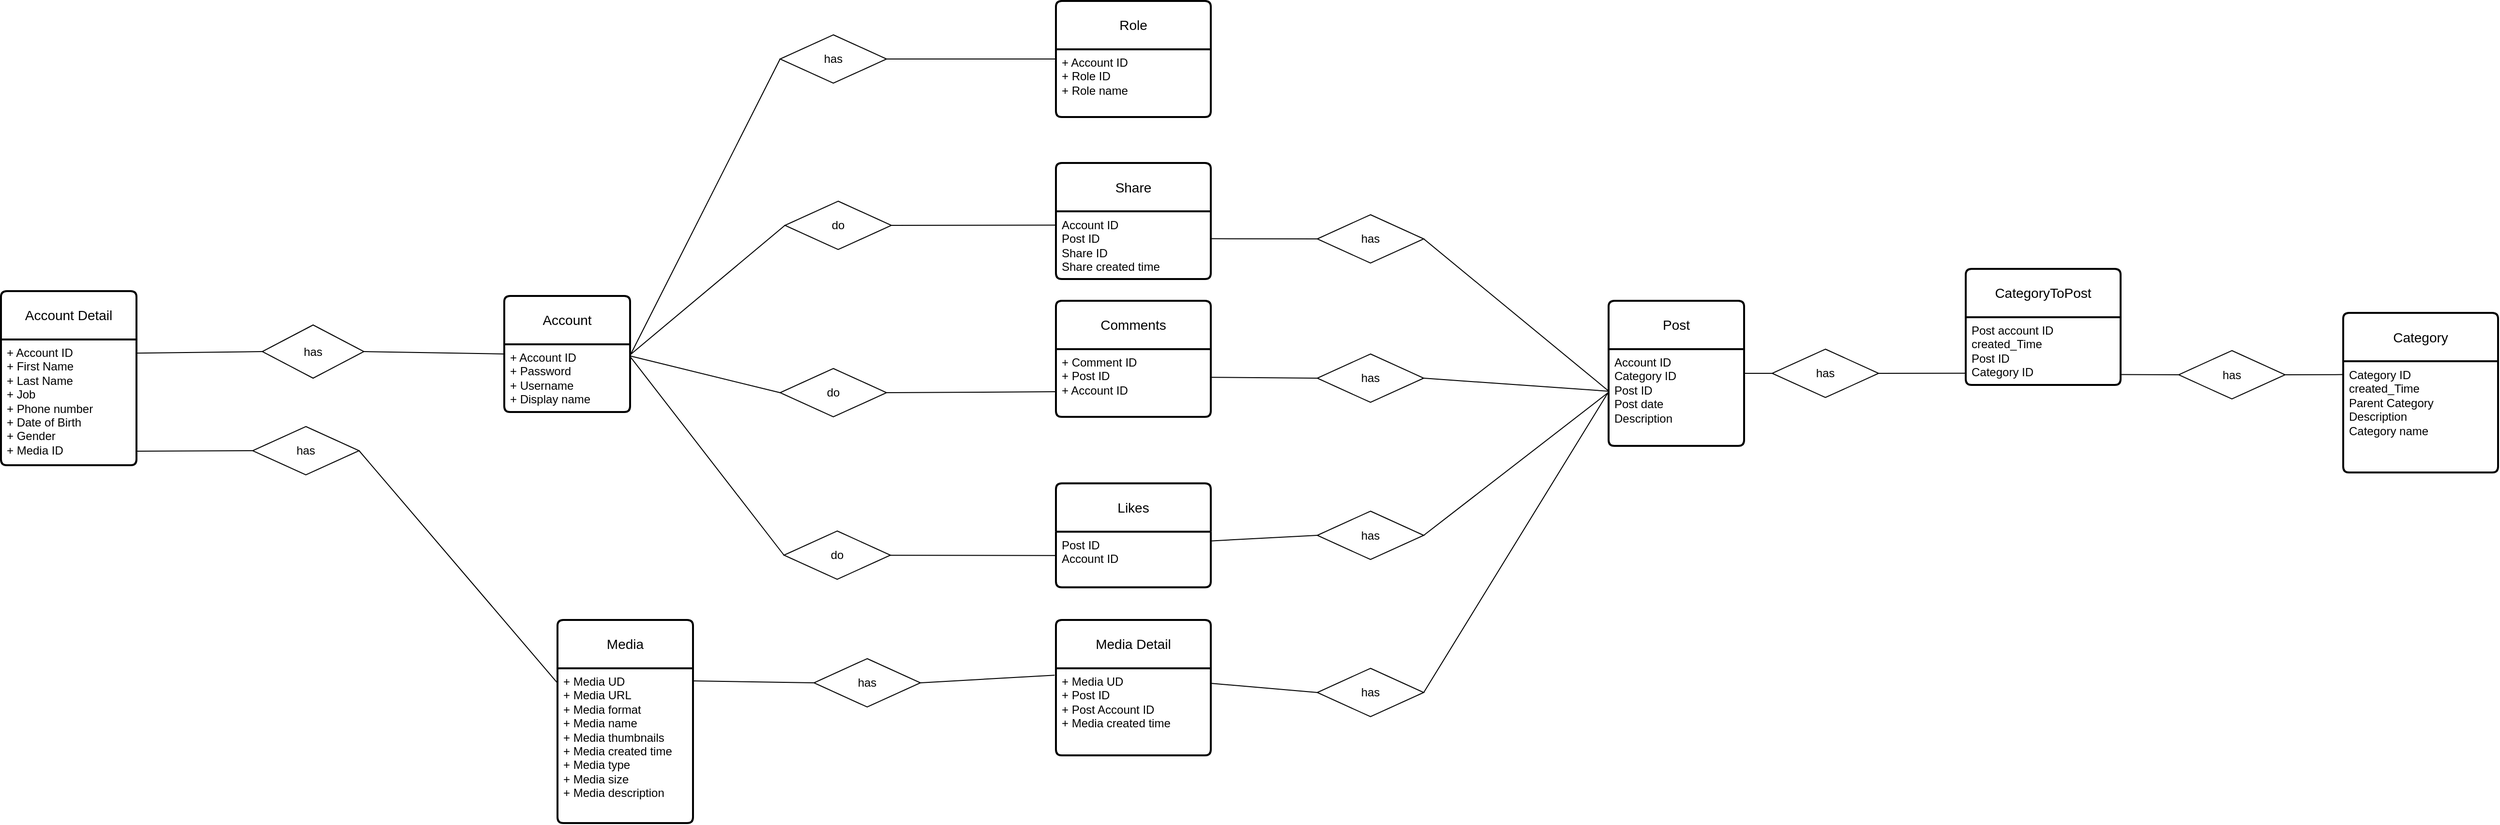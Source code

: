 <mxfile version="21.3.7" type="github">
  <diagram name="Page-1" id="o5c3MyCCfT6Zi9pkK95U">
    <mxGraphModel dx="5050" dy="1964" grid="1" gridSize="10" guides="1" tooltips="1" connect="1" arrows="1" fold="1" page="1" pageScale="1" pageWidth="850" pageHeight="1100" math="0" shadow="0">
      <root>
        <mxCell id="0" />
        <mxCell id="1" parent="0" />
        <mxCell id="gdP-SerEr61cwoP4kA2t-89" value="Media" style="swimlane;childLayout=stackLayout;horizontal=1;startSize=50;horizontalStack=0;rounded=1;fontSize=14;fontStyle=0;strokeWidth=2;resizeParent=0;resizeLast=1;shadow=0;dashed=0;align=center;arcSize=4;whiteSpace=wrap;html=1;" vertex="1" parent="1">
          <mxGeometry x="-225" y="700" width="140" height="210" as="geometry" />
        </mxCell>
        <mxCell id="gdP-SerEr61cwoP4kA2t-90" value="+ Media UD&lt;br&gt;+ Media URL&lt;br&gt;+ Media format&lt;br&gt;+ Media name&lt;br&gt;+ Media thumbnails&lt;br&gt;+ Media created time&lt;br&gt;+ Media type&lt;br&gt;+ Media size&lt;br&gt;+ Media description" style="align=left;strokeColor=none;fillColor=none;spacingLeft=4;fontSize=12;verticalAlign=top;resizable=0;rotatable=0;part=1;html=1;" vertex="1" parent="gdP-SerEr61cwoP4kA2t-89">
          <mxGeometry y="50" width="140" height="160" as="geometry" />
        </mxCell>
        <mxCell id="gdP-SerEr61cwoP4kA2t-91" value="Role" style="swimlane;childLayout=stackLayout;horizontal=1;startSize=50;horizontalStack=0;rounded=1;fontSize=14;fontStyle=0;strokeWidth=2;resizeParent=0;resizeLast=1;shadow=0;dashed=0;align=center;arcSize=4;whiteSpace=wrap;html=1;" vertex="1" parent="1">
          <mxGeometry x="290" y="60" width="160" height="120" as="geometry" />
        </mxCell>
        <mxCell id="gdP-SerEr61cwoP4kA2t-92" value="+ Account ID&lt;br&gt;+ Role ID&lt;br&gt;+ Role name" style="align=left;strokeColor=none;fillColor=none;spacingLeft=4;fontSize=12;verticalAlign=top;resizable=0;rotatable=0;part=1;html=1;" vertex="1" parent="gdP-SerEr61cwoP4kA2t-91">
          <mxGeometry y="50" width="160" height="70" as="geometry" />
        </mxCell>
        <mxCell id="gdP-SerEr61cwoP4kA2t-93" value="Account Detail" style="swimlane;childLayout=stackLayout;horizontal=1;startSize=50;horizontalStack=0;rounded=1;fontSize=14;fontStyle=0;strokeWidth=2;resizeParent=0;resizeLast=1;shadow=0;dashed=0;align=center;arcSize=4;whiteSpace=wrap;html=1;" vertex="1" parent="1">
          <mxGeometry x="-800" y="360" width="140" height="180" as="geometry">
            <mxRectangle x="-40" y="30" width="90" height="50" as="alternateBounds" />
          </mxGeometry>
        </mxCell>
        <mxCell id="gdP-SerEr61cwoP4kA2t-94" value="+ Account ID&lt;br&gt;+ First Name&lt;br&gt;+ Last Name&lt;br&gt;+ Job&lt;br&gt;+ Phone number&lt;br&gt;+ Date of Birth&lt;br&gt;+ Gender&lt;br&gt;+ Media ID" style="align=left;strokeColor=none;fillColor=none;spacingLeft=4;fontSize=12;verticalAlign=top;resizable=0;rotatable=0;part=1;html=1;" vertex="1" parent="gdP-SerEr61cwoP4kA2t-93">
          <mxGeometry y="50" width="140" height="130" as="geometry" />
        </mxCell>
        <mxCell id="gdP-SerEr61cwoP4kA2t-95" value="Account" style="swimlane;childLayout=stackLayout;horizontal=1;startSize=50;horizontalStack=0;rounded=1;fontSize=14;fontStyle=0;strokeWidth=2;resizeParent=0;resizeLast=1;shadow=0;dashed=0;align=center;arcSize=4;whiteSpace=wrap;html=1;" vertex="1" parent="1">
          <mxGeometry x="-280" y="365" width="130" height="120" as="geometry" />
        </mxCell>
        <mxCell id="gdP-SerEr61cwoP4kA2t-96" value="+ Account ID&lt;br&gt;+ Password&lt;br&gt;+ Username&lt;br&gt;+ Display name" style="align=left;strokeColor=none;fillColor=none;spacingLeft=4;fontSize=12;verticalAlign=top;resizable=0;rotatable=0;part=1;html=1;" vertex="1" parent="gdP-SerEr61cwoP4kA2t-95">
          <mxGeometry y="50" width="130" height="70" as="geometry" />
        </mxCell>
        <mxCell id="gdP-SerEr61cwoP4kA2t-105" style="rounded=0;orthogonalLoop=1;jettySize=auto;html=1;entryX=0;entryY=0.5;entryDx=0;entryDy=0;endArrow=none;endFill=0;exitX=1;exitY=0.5;exitDx=0;exitDy=0;" edge="1" parent="1" source="gdP-SerEr61cwoP4kA2t-102" target="gdP-SerEr61cwoP4kA2t-91">
          <mxGeometry relative="1" as="geometry" />
        </mxCell>
        <mxCell id="gdP-SerEr61cwoP4kA2t-102" value="has" style="shape=rhombus;perimeter=rhombusPerimeter;whiteSpace=wrap;html=1;align=center;" vertex="1" parent="1">
          <mxGeometry x="5" y="95" width="110" height="50" as="geometry" />
        </mxCell>
        <mxCell id="gdP-SerEr61cwoP4kA2t-104" style="rounded=0;orthogonalLoop=1;jettySize=auto;html=1;entryX=0;entryY=0.5;entryDx=0;entryDy=0;endArrow=none;endFill=0;exitX=0.997;exitY=0.177;exitDx=0;exitDy=0;exitPerimeter=0;" edge="1" parent="1" source="gdP-SerEr61cwoP4kA2t-96" target="gdP-SerEr61cwoP4kA2t-102">
          <mxGeometry relative="1" as="geometry">
            <mxPoint x="-130" y="390" as="sourcePoint" />
          </mxGeometry>
        </mxCell>
        <mxCell id="gdP-SerEr61cwoP4kA2t-108" value="Media Detail" style="swimlane;childLayout=stackLayout;horizontal=1;startSize=50;horizontalStack=0;rounded=1;fontSize=14;fontStyle=0;strokeWidth=2;resizeParent=0;resizeLast=1;shadow=0;dashed=0;align=center;arcSize=4;whiteSpace=wrap;html=1;" vertex="1" parent="1">
          <mxGeometry x="290" y="700" width="160" height="140" as="geometry" />
        </mxCell>
        <mxCell id="gdP-SerEr61cwoP4kA2t-109" value="+ Media UD&lt;br&gt;+ Post ID&lt;br&gt;+ Post Account ID&lt;br&gt;+ Media created time&lt;br&gt;" style="align=left;strokeColor=none;fillColor=none;spacingLeft=4;fontSize=12;verticalAlign=top;resizable=0;rotatable=0;part=1;html=1;" vertex="1" parent="gdP-SerEr61cwoP4kA2t-108">
          <mxGeometry y="50" width="160" height="90" as="geometry" />
        </mxCell>
        <mxCell id="gdP-SerEr61cwoP4kA2t-110" value="Post" style="swimlane;childLayout=stackLayout;horizontal=1;startSize=50;horizontalStack=0;rounded=1;fontSize=14;fontStyle=0;strokeWidth=2;resizeParent=0;resizeLast=1;shadow=0;dashed=0;align=center;arcSize=4;whiteSpace=wrap;html=1;" vertex="1" parent="1">
          <mxGeometry x="861" y="370" width="140" height="150" as="geometry" />
        </mxCell>
        <mxCell id="gdP-SerEr61cwoP4kA2t-111" value="Account ID&lt;br&gt;Category ID&lt;br&gt;Post ID&lt;br&gt;Post date&lt;br&gt;Description" style="align=left;strokeColor=none;fillColor=none;spacingLeft=4;fontSize=12;verticalAlign=top;resizable=0;rotatable=0;part=1;html=1;" vertex="1" parent="gdP-SerEr61cwoP4kA2t-110">
          <mxGeometry y="50" width="140" height="100" as="geometry" />
        </mxCell>
        <mxCell id="gdP-SerEr61cwoP4kA2t-113" value="Share" style="swimlane;childLayout=stackLayout;horizontal=1;startSize=50;horizontalStack=0;rounded=1;fontSize=14;fontStyle=0;strokeWidth=2;resizeParent=0;resizeLast=1;shadow=0;dashed=0;align=center;arcSize=4;whiteSpace=wrap;html=1;" vertex="1" parent="1">
          <mxGeometry x="290" y="227.5" width="160" height="120" as="geometry" />
        </mxCell>
        <mxCell id="gdP-SerEr61cwoP4kA2t-114" value="Account ID&lt;br&gt;Post ID&lt;br&gt;Share ID&lt;br&gt;Share created time" style="align=left;strokeColor=none;fillColor=none;spacingLeft=4;fontSize=12;verticalAlign=top;resizable=0;rotatable=0;part=1;html=1;" vertex="1" parent="gdP-SerEr61cwoP4kA2t-113">
          <mxGeometry y="50" width="160" height="70" as="geometry" />
        </mxCell>
        <mxCell id="gdP-SerEr61cwoP4kA2t-115" value="Comments" style="swimlane;childLayout=stackLayout;horizontal=1;startSize=50;horizontalStack=0;rounded=1;fontSize=14;fontStyle=0;strokeWidth=2;resizeParent=0;resizeLast=1;shadow=0;dashed=0;align=center;arcSize=4;whiteSpace=wrap;html=1;" vertex="1" parent="1">
          <mxGeometry x="290" y="370" width="160" height="120" as="geometry" />
        </mxCell>
        <mxCell id="gdP-SerEr61cwoP4kA2t-116" value="+ Comment ID&lt;br&gt;+ Post ID&lt;br&gt;+ Account ID" style="align=left;strokeColor=none;fillColor=none;spacingLeft=4;fontSize=12;verticalAlign=top;resizable=0;rotatable=0;part=1;html=1;" vertex="1" parent="gdP-SerEr61cwoP4kA2t-115">
          <mxGeometry y="50" width="160" height="70" as="geometry" />
        </mxCell>
        <mxCell id="gdP-SerEr61cwoP4kA2t-117" value="Likes" style="swimlane;childLayout=stackLayout;horizontal=1;startSize=50;horizontalStack=0;rounded=1;fontSize=14;fontStyle=0;strokeWidth=2;resizeParent=0;resizeLast=1;shadow=0;dashed=0;align=center;arcSize=4;whiteSpace=wrap;html=1;" vertex="1" parent="1">
          <mxGeometry x="290" y="558.75" width="160" height="107.5" as="geometry" />
        </mxCell>
        <mxCell id="gdP-SerEr61cwoP4kA2t-118" value="Post ID&lt;br&gt;Account ID" style="align=left;strokeColor=none;fillColor=none;spacingLeft=4;fontSize=12;verticalAlign=top;resizable=0;rotatable=0;part=1;html=1;" vertex="1" parent="gdP-SerEr61cwoP4kA2t-117">
          <mxGeometry y="50" width="160" height="57.5" as="geometry" />
        </mxCell>
        <mxCell id="gdP-SerEr61cwoP4kA2t-122" value="CategoryToPost" style="swimlane;childLayout=stackLayout;horizontal=1;startSize=50;horizontalStack=0;rounded=1;fontSize=14;fontStyle=0;strokeWidth=2;resizeParent=0;resizeLast=1;shadow=0;dashed=0;align=center;arcSize=4;whiteSpace=wrap;html=1;" vertex="1" parent="1">
          <mxGeometry x="1230" y="337" width="160" height="120" as="geometry" />
        </mxCell>
        <mxCell id="gdP-SerEr61cwoP4kA2t-123" value="Post account ID&lt;br&gt;created_Time&lt;br&gt;Post ID&lt;br&gt;Category ID" style="align=left;strokeColor=none;fillColor=none;spacingLeft=4;fontSize=12;verticalAlign=top;resizable=0;rotatable=0;part=1;html=1;" vertex="1" parent="gdP-SerEr61cwoP4kA2t-122">
          <mxGeometry y="50" width="160" height="70" as="geometry" />
        </mxCell>
        <mxCell id="gdP-SerEr61cwoP4kA2t-124" value="Category" style="swimlane;childLayout=stackLayout;horizontal=1;startSize=50;horizontalStack=0;rounded=1;fontSize=14;fontStyle=0;strokeWidth=2;resizeParent=0;resizeLast=1;shadow=0;dashed=0;align=center;arcSize=4;whiteSpace=wrap;html=1;" vertex="1" parent="1">
          <mxGeometry x="1620" y="382.5" width="160" height="165" as="geometry" />
        </mxCell>
        <mxCell id="gdP-SerEr61cwoP4kA2t-125" value="Category ID&lt;br&gt;created_Time&lt;br&gt;Parent Category&lt;br&gt;Description&lt;br&gt;Category name" style="align=left;strokeColor=none;fillColor=none;spacingLeft=4;fontSize=12;verticalAlign=top;resizable=0;rotatable=0;part=1;html=1;" vertex="1" parent="gdP-SerEr61cwoP4kA2t-124">
          <mxGeometry y="50" width="160" height="115" as="geometry" />
        </mxCell>
        <mxCell id="gdP-SerEr61cwoP4kA2t-128" style="rounded=0;orthogonalLoop=1;jettySize=auto;html=1;entryX=0.994;entryY=0.109;entryDx=0;entryDy=0;entryPerimeter=0;endArrow=none;endFill=0;exitX=0;exitY=0.5;exitDx=0;exitDy=0;" edge="1" parent="1" source="gdP-SerEr61cwoP4kA2t-129" target="gdP-SerEr61cwoP4kA2t-94">
          <mxGeometry relative="1" as="geometry" />
        </mxCell>
        <mxCell id="gdP-SerEr61cwoP4kA2t-129" value="has" style="shape=rhombus;perimeter=rhombusPerimeter;whiteSpace=wrap;html=1;align=center;" vertex="1" parent="1">
          <mxGeometry x="-530" y="395" width="105" height="55" as="geometry" />
        </mxCell>
        <mxCell id="gdP-SerEr61cwoP4kA2t-130" style="rounded=0;orthogonalLoop=1;jettySize=auto;html=1;entryX=1;entryY=0.5;entryDx=0;entryDy=0;endArrow=none;endFill=0;exitX=0;exitY=0.5;exitDx=0;exitDy=0;" edge="1" parent="1" source="gdP-SerEr61cwoP4kA2t-95" target="gdP-SerEr61cwoP4kA2t-129">
          <mxGeometry relative="1" as="geometry">
            <mxPoint x="-140" y="110" as="sourcePoint" />
            <mxPoint x="-321" y="184" as="targetPoint" />
          </mxGeometry>
        </mxCell>
        <mxCell id="gdP-SerEr61cwoP4kA2t-133" style="rounded=0;orthogonalLoop=1;jettySize=auto;html=1;entryX=-0.001;entryY=0.094;entryDx=0;entryDy=0;endArrow=none;endFill=0;exitX=1;exitY=0.5;exitDx=0;exitDy=0;entryPerimeter=0;" edge="1" parent="1" source="gdP-SerEr61cwoP4kA2t-134" target="gdP-SerEr61cwoP4kA2t-90">
          <mxGeometry relative="1" as="geometry">
            <mxPoint x="-120" y="165" as="targetPoint" />
          </mxGeometry>
        </mxCell>
        <mxCell id="gdP-SerEr61cwoP4kA2t-134" value="has" style="shape=rhombus;perimeter=rhombusPerimeter;whiteSpace=wrap;html=1;align=center;" vertex="1" parent="1">
          <mxGeometry x="-540" y="500" width="110" height="50" as="geometry" />
        </mxCell>
        <mxCell id="gdP-SerEr61cwoP4kA2t-135" style="rounded=0;orthogonalLoop=1;jettySize=auto;html=1;entryX=0;entryY=0.5;entryDx=0;entryDy=0;endArrow=none;endFill=0;exitX=1;exitY=0.888;exitDx=0;exitDy=0;exitPerimeter=0;" edge="1" parent="1" target="gdP-SerEr61cwoP4kA2t-134" source="gdP-SerEr61cwoP4kA2t-94">
          <mxGeometry relative="1" as="geometry">
            <mxPoint x="-313" y="155" as="sourcePoint" />
          </mxGeometry>
        </mxCell>
        <mxCell id="gdP-SerEr61cwoP4kA2t-137" style="rounded=0;orthogonalLoop=1;jettySize=auto;html=1;entryX=-0.009;entryY=0.079;entryDx=0;entryDy=0;endArrow=none;endFill=0;exitX=1;exitY=0.5;exitDx=0;exitDy=0;entryPerimeter=0;" edge="1" parent="1" source="gdP-SerEr61cwoP4kA2t-138" target="gdP-SerEr61cwoP4kA2t-109">
          <mxGeometry relative="1" as="geometry">
            <mxPoint x="120" y="645" as="targetPoint" />
          </mxGeometry>
        </mxCell>
        <mxCell id="gdP-SerEr61cwoP4kA2t-138" value="has" style="shape=rhombus;perimeter=rhombusPerimeter;whiteSpace=wrap;html=1;align=center;" vertex="1" parent="1">
          <mxGeometry x="40" y="740" width="110" height="50" as="geometry" />
        </mxCell>
        <mxCell id="gdP-SerEr61cwoP4kA2t-139" style="rounded=0;orthogonalLoop=1;jettySize=auto;html=1;entryX=0;entryY=0.5;entryDx=0;entryDy=0;endArrow=none;endFill=0;exitX=0.999;exitY=0.081;exitDx=0;exitDy=0;exitPerimeter=0;" edge="1" parent="1" target="gdP-SerEr61cwoP4kA2t-138" source="gdP-SerEr61cwoP4kA2t-90">
          <mxGeometry relative="1" as="geometry">
            <mxPoint x="-170" y="560" as="sourcePoint" />
          </mxGeometry>
        </mxCell>
        <mxCell id="gdP-SerEr61cwoP4kA2t-146" style="rounded=0;orthogonalLoop=1;jettySize=auto;html=1;endArrow=none;endFill=0;exitX=0;exitY=0.5;exitDx=0;exitDy=0;entryX=0.997;entryY=0.161;entryDx=0;entryDy=0;entryPerimeter=0;" edge="1" parent="1" target="gdP-SerEr61cwoP4kA2t-96" source="gdP-SerEr61cwoP4kA2t-162">
          <mxGeometry relative="1" as="geometry">
            <mxPoint x="-100" y="140" as="sourcePoint" />
            <mxPoint x="-130" y="450" as="targetPoint" />
          </mxGeometry>
        </mxCell>
        <mxCell id="gdP-SerEr61cwoP4kA2t-148" style="rounded=0;orthogonalLoop=1;jettySize=auto;html=1;entryX=-0.006;entryY=0.429;entryDx=0;entryDy=0;endArrow=none;endFill=0;entryPerimeter=0;exitX=0.995;exitY=0.502;exitDx=0;exitDy=0;exitPerimeter=0;" edge="1" parent="1" source="gdP-SerEr61cwoP4kA2t-149" target="gdP-SerEr61cwoP4kA2t-118">
          <mxGeometry relative="1" as="geometry">
            <mxPoint x="215" y="110" as="targetPoint" />
            <mxPoint x="130" y="633" as="sourcePoint" />
          </mxGeometry>
        </mxCell>
        <mxCell id="gdP-SerEr61cwoP4kA2t-149" value="do" style="shape=rhombus;perimeter=rhombusPerimeter;whiteSpace=wrap;html=1;align=center;" vertex="1" parent="1">
          <mxGeometry x="9" y="608" width="110" height="50" as="geometry" />
        </mxCell>
        <mxCell id="gdP-SerEr61cwoP4kA2t-150" style="rounded=0;orthogonalLoop=1;jettySize=auto;html=1;entryX=0;entryY=0.5;entryDx=0;entryDy=0;endArrow=none;endFill=0;exitX=0.999;exitY=0.177;exitDx=0;exitDy=0;exitPerimeter=0;" edge="1" parent="1" target="gdP-SerEr61cwoP4kA2t-149" source="gdP-SerEr61cwoP4kA2t-96">
          <mxGeometry relative="1" as="geometry">
            <mxPoint x="-70" y="130" as="sourcePoint" />
          </mxGeometry>
        </mxCell>
        <mxCell id="gdP-SerEr61cwoP4kA2t-151" style="rounded=0;orthogonalLoop=1;jettySize=auto;html=1;endArrow=none;endFill=0;exitX=1;exitY=0.5;exitDx=0;exitDy=0;entryX=0.004;entryY=0.826;entryDx=0;entryDy=0;entryPerimeter=0;" edge="1" parent="1" source="gdP-SerEr61cwoP4kA2t-152" target="gdP-SerEr61cwoP4kA2t-123">
          <mxGeometry relative="1" as="geometry">
            <mxPoint x="1220" y="445" as="targetPoint" />
          </mxGeometry>
        </mxCell>
        <mxCell id="gdP-SerEr61cwoP4kA2t-152" value="has" style="shape=rhombus;perimeter=rhombusPerimeter;whiteSpace=wrap;html=1;align=center;" vertex="1" parent="1">
          <mxGeometry x="1030" y="420" width="110" height="50" as="geometry" />
        </mxCell>
        <mxCell id="gdP-SerEr61cwoP4kA2t-153" style="rounded=0;orthogonalLoop=1;jettySize=auto;html=1;entryX=0;entryY=0.5;entryDx=0;entryDy=0;endArrow=none;endFill=0;exitX=1;exitY=0.25;exitDx=0;exitDy=0;" edge="1" parent="1" target="gdP-SerEr61cwoP4kA2t-152" source="gdP-SerEr61cwoP4kA2t-111">
          <mxGeometry relative="1" as="geometry">
            <mxPoint x="267.5" y="280" as="sourcePoint" />
          </mxGeometry>
        </mxCell>
        <mxCell id="gdP-SerEr61cwoP4kA2t-155" style="rounded=0;orthogonalLoop=1;jettySize=auto;html=1;endArrow=none;endFill=0;exitX=1;exitY=0.5;exitDx=0;exitDy=0;entryX=-0.001;entryY=0.12;entryDx=0;entryDy=0;entryPerimeter=0;" edge="1" parent="1" source="gdP-SerEr61cwoP4kA2t-156" target="gdP-SerEr61cwoP4kA2t-125">
          <mxGeometry relative="1" as="geometry">
            <mxPoint x="1650" y="450" as="targetPoint" />
          </mxGeometry>
        </mxCell>
        <mxCell id="gdP-SerEr61cwoP4kA2t-156" value="has" style="shape=rhombus;perimeter=rhombusPerimeter;whiteSpace=wrap;html=1;align=center;" vertex="1" parent="1">
          <mxGeometry x="1450" y="421.5" width="110" height="50" as="geometry" />
        </mxCell>
        <mxCell id="gdP-SerEr61cwoP4kA2t-157" style="rounded=0;orthogonalLoop=1;jettySize=auto;html=1;endArrow=none;endFill=0;exitX=0.996;exitY=0.846;exitDx=0;exitDy=0;exitPerimeter=0;entryX=0;entryY=0.5;entryDx=0;entryDy=0;" edge="1" parent="1" target="gdP-SerEr61cwoP4kA2t-156" source="gdP-SerEr61cwoP4kA2t-123">
          <mxGeometry relative="1" as="geometry">
            <mxPoint x="700" y="260" as="sourcePoint" />
            <mxPoint x="1480" y="448" as="targetPoint" />
          </mxGeometry>
        </mxCell>
        <mxCell id="gdP-SerEr61cwoP4kA2t-158" style="rounded=0;orthogonalLoop=1;jettySize=auto;html=1;entryX=0;entryY=0.44;entryDx=0;entryDy=0;endArrow=none;endFill=0;exitX=1;exitY=0.5;exitDx=0;exitDy=0;entryPerimeter=0;" edge="1" parent="1" source="gdP-SerEr61cwoP4kA2t-159" target="gdP-SerEr61cwoP4kA2t-111">
          <mxGeometry relative="1" as="geometry">
            <mxPoint x="305" y="410" as="targetPoint" />
          </mxGeometry>
        </mxCell>
        <mxCell id="gdP-SerEr61cwoP4kA2t-159" value="has" style="shape=rhombus;perimeter=rhombusPerimeter;whiteSpace=wrap;html=1;align=center;" vertex="1" parent="1">
          <mxGeometry x="560" y="750" width="110" height="50" as="geometry" />
        </mxCell>
        <mxCell id="gdP-SerEr61cwoP4kA2t-160" style="rounded=0;orthogonalLoop=1;jettySize=auto;html=1;entryX=0;entryY=0.5;entryDx=0;entryDy=0;endArrow=none;endFill=0;exitX=0.999;exitY=0.172;exitDx=0;exitDy=0;exitPerimeter=0;" edge="1" parent="1" target="gdP-SerEr61cwoP4kA2t-159" source="gdP-SerEr61cwoP4kA2t-109">
          <mxGeometry relative="1" as="geometry">
            <mxPoint x="20" y="430" as="sourcePoint" />
          </mxGeometry>
        </mxCell>
        <mxCell id="gdP-SerEr61cwoP4kA2t-161" style="rounded=0;orthogonalLoop=1;jettySize=auto;html=1;entryX=0.002;entryY=0.204;entryDx=0;entryDy=0;endArrow=none;endFill=0;entryPerimeter=0;exitX=1;exitY=0.5;exitDx=0;exitDy=0;" edge="1" parent="1" source="gdP-SerEr61cwoP4kA2t-162" target="gdP-SerEr61cwoP4kA2t-114">
          <mxGeometry relative="1" as="geometry">
            <mxPoint x="-350" y="-40" as="targetPoint" />
            <mxPoint x="120" y="292" as="sourcePoint" />
          </mxGeometry>
        </mxCell>
        <mxCell id="gdP-SerEr61cwoP4kA2t-162" value="do" style="shape=rhombus;perimeter=rhombusPerimeter;whiteSpace=wrap;html=1;align=center;" vertex="1" parent="1">
          <mxGeometry x="10" y="267" width="110" height="50" as="geometry" />
        </mxCell>
        <mxCell id="gdP-SerEr61cwoP4kA2t-164" style="rounded=0;orthogonalLoop=1;jettySize=auto;html=1;endArrow=none;endFill=0;exitX=1;exitY=0.5;exitDx=0;exitDy=0;entryX=0.002;entryY=0.435;entryDx=0;entryDy=0;entryPerimeter=0;" edge="1" parent="1" source="gdP-SerEr61cwoP4kA2t-165" target="gdP-SerEr61cwoP4kA2t-111">
          <mxGeometry relative="1" as="geometry">
            <mxPoint x="120" y="350" as="targetPoint" />
          </mxGeometry>
        </mxCell>
        <mxCell id="gdP-SerEr61cwoP4kA2t-165" value="has" style="shape=rhombus;perimeter=rhombusPerimeter;whiteSpace=wrap;html=1;align=center;" vertex="1" parent="1">
          <mxGeometry x="560" y="281" width="110" height="50" as="geometry" />
        </mxCell>
        <mxCell id="gdP-SerEr61cwoP4kA2t-166" style="rounded=0;orthogonalLoop=1;jettySize=auto;html=1;endArrow=none;endFill=0;exitX=1;exitY=0.404;exitDx=0;exitDy=0;exitPerimeter=0;entryX=0;entryY=0.5;entryDx=0;entryDy=0;" edge="1" parent="1" target="gdP-SerEr61cwoP4kA2t-165" source="gdP-SerEr61cwoP4kA2t-114">
          <mxGeometry relative="1" as="geometry">
            <mxPoint x="460" y="310" as="sourcePoint" />
            <mxPoint x="540" y="306" as="targetPoint" />
          </mxGeometry>
        </mxCell>
        <mxCell id="gdP-SerEr61cwoP4kA2t-170" style="rounded=0;orthogonalLoop=1;jettySize=auto;html=1;endArrow=none;endFill=0;exitX=1;exitY=0.5;exitDx=0;exitDy=0;entryX=0;entryY=0.435;entryDx=0;entryDy=0;entryPerimeter=0;" edge="1" parent="1" source="gdP-SerEr61cwoP4kA2t-171" target="gdP-SerEr61cwoP4kA2t-111">
          <mxGeometry relative="1" as="geometry">
            <mxPoint x="90" y="210" as="targetPoint" />
          </mxGeometry>
        </mxCell>
        <mxCell id="gdP-SerEr61cwoP4kA2t-171" value="has" style="shape=rhombus;perimeter=rhombusPerimeter;whiteSpace=wrap;html=1;align=center;" vertex="1" parent="1">
          <mxGeometry x="560" y="425" width="110" height="50" as="geometry" />
        </mxCell>
        <mxCell id="gdP-SerEr61cwoP4kA2t-172" style="rounded=0;orthogonalLoop=1;jettySize=auto;html=1;entryX=0;entryY=0.5;entryDx=0;entryDy=0;endArrow=none;endFill=0;exitX=1;exitY=0.416;exitDx=0;exitDy=0;exitPerimeter=0;" edge="1" parent="1" target="gdP-SerEr61cwoP4kA2t-171" source="gdP-SerEr61cwoP4kA2t-116">
          <mxGeometry relative="1" as="geometry">
            <mxPoint x="90" y="-200" as="sourcePoint" />
          </mxGeometry>
        </mxCell>
        <mxCell id="gdP-SerEr61cwoP4kA2t-174" style="rounded=0;orthogonalLoop=1;jettySize=auto;html=1;entryX=0.001;entryY=0.445;entryDx=0;entryDy=0;endArrow=none;endFill=0;exitX=1;exitY=0.5;exitDx=0;exitDy=0;entryPerimeter=0;" edge="1" parent="1" source="gdP-SerEr61cwoP4kA2t-175" target="gdP-SerEr61cwoP4kA2t-111">
          <mxGeometry relative="1" as="geometry">
            <mxPoint x="760" y="357.5" as="targetPoint" />
          </mxGeometry>
        </mxCell>
        <mxCell id="gdP-SerEr61cwoP4kA2t-175" value="has" style="shape=rhombus;perimeter=rhombusPerimeter;whiteSpace=wrap;html=1;align=center;" vertex="1" parent="1">
          <mxGeometry x="560" y="587.5" width="110" height="50" as="geometry" />
        </mxCell>
        <mxCell id="gdP-SerEr61cwoP4kA2t-176" style="rounded=0;orthogonalLoop=1;jettySize=auto;html=1;entryX=0;entryY=0.5;entryDx=0;entryDy=0;endArrow=none;endFill=0;exitX=0.995;exitY=0.167;exitDx=0;exitDy=0;exitPerimeter=0;" edge="1" parent="1" target="gdP-SerEr61cwoP4kA2t-175" source="gdP-SerEr61cwoP4kA2t-118">
          <mxGeometry relative="1" as="geometry">
            <mxPoint x="535" y="280" as="sourcePoint" />
          </mxGeometry>
        </mxCell>
        <mxCell id="gdP-SerEr61cwoP4kA2t-178" style="rounded=0;orthogonalLoop=1;jettySize=auto;html=1;entryX=-0.001;entryY=0.629;entryDx=0;entryDy=0;endArrow=none;endFill=0;exitX=1;exitY=0.5;exitDx=0;exitDy=0;entryPerimeter=0;" edge="1" parent="1" source="gdP-SerEr61cwoP4kA2t-179" target="gdP-SerEr61cwoP4kA2t-116">
          <mxGeometry relative="1" as="geometry">
            <mxPoint x="190" y="430" as="targetPoint" />
          </mxGeometry>
        </mxCell>
        <mxCell id="gdP-SerEr61cwoP4kA2t-179" value="do" style="shape=rhombus;perimeter=rhombusPerimeter;whiteSpace=wrap;html=1;align=center;" vertex="1" parent="1">
          <mxGeometry x="5" y="440" width="110" height="50" as="geometry" />
        </mxCell>
        <mxCell id="gdP-SerEr61cwoP4kA2t-180" style="rounded=0;orthogonalLoop=1;jettySize=auto;html=1;entryX=0;entryY=0.5;entryDx=0;entryDy=0;endArrow=none;endFill=0;exitX=0.996;exitY=0.17;exitDx=0;exitDy=0;exitPerimeter=0;" edge="1" parent="1" target="gdP-SerEr61cwoP4kA2t-179" source="gdP-SerEr61cwoP4kA2t-96">
          <mxGeometry relative="1" as="geometry">
            <mxPoint x="-130" y="450" as="sourcePoint" />
          </mxGeometry>
        </mxCell>
      </root>
    </mxGraphModel>
  </diagram>
</mxfile>
